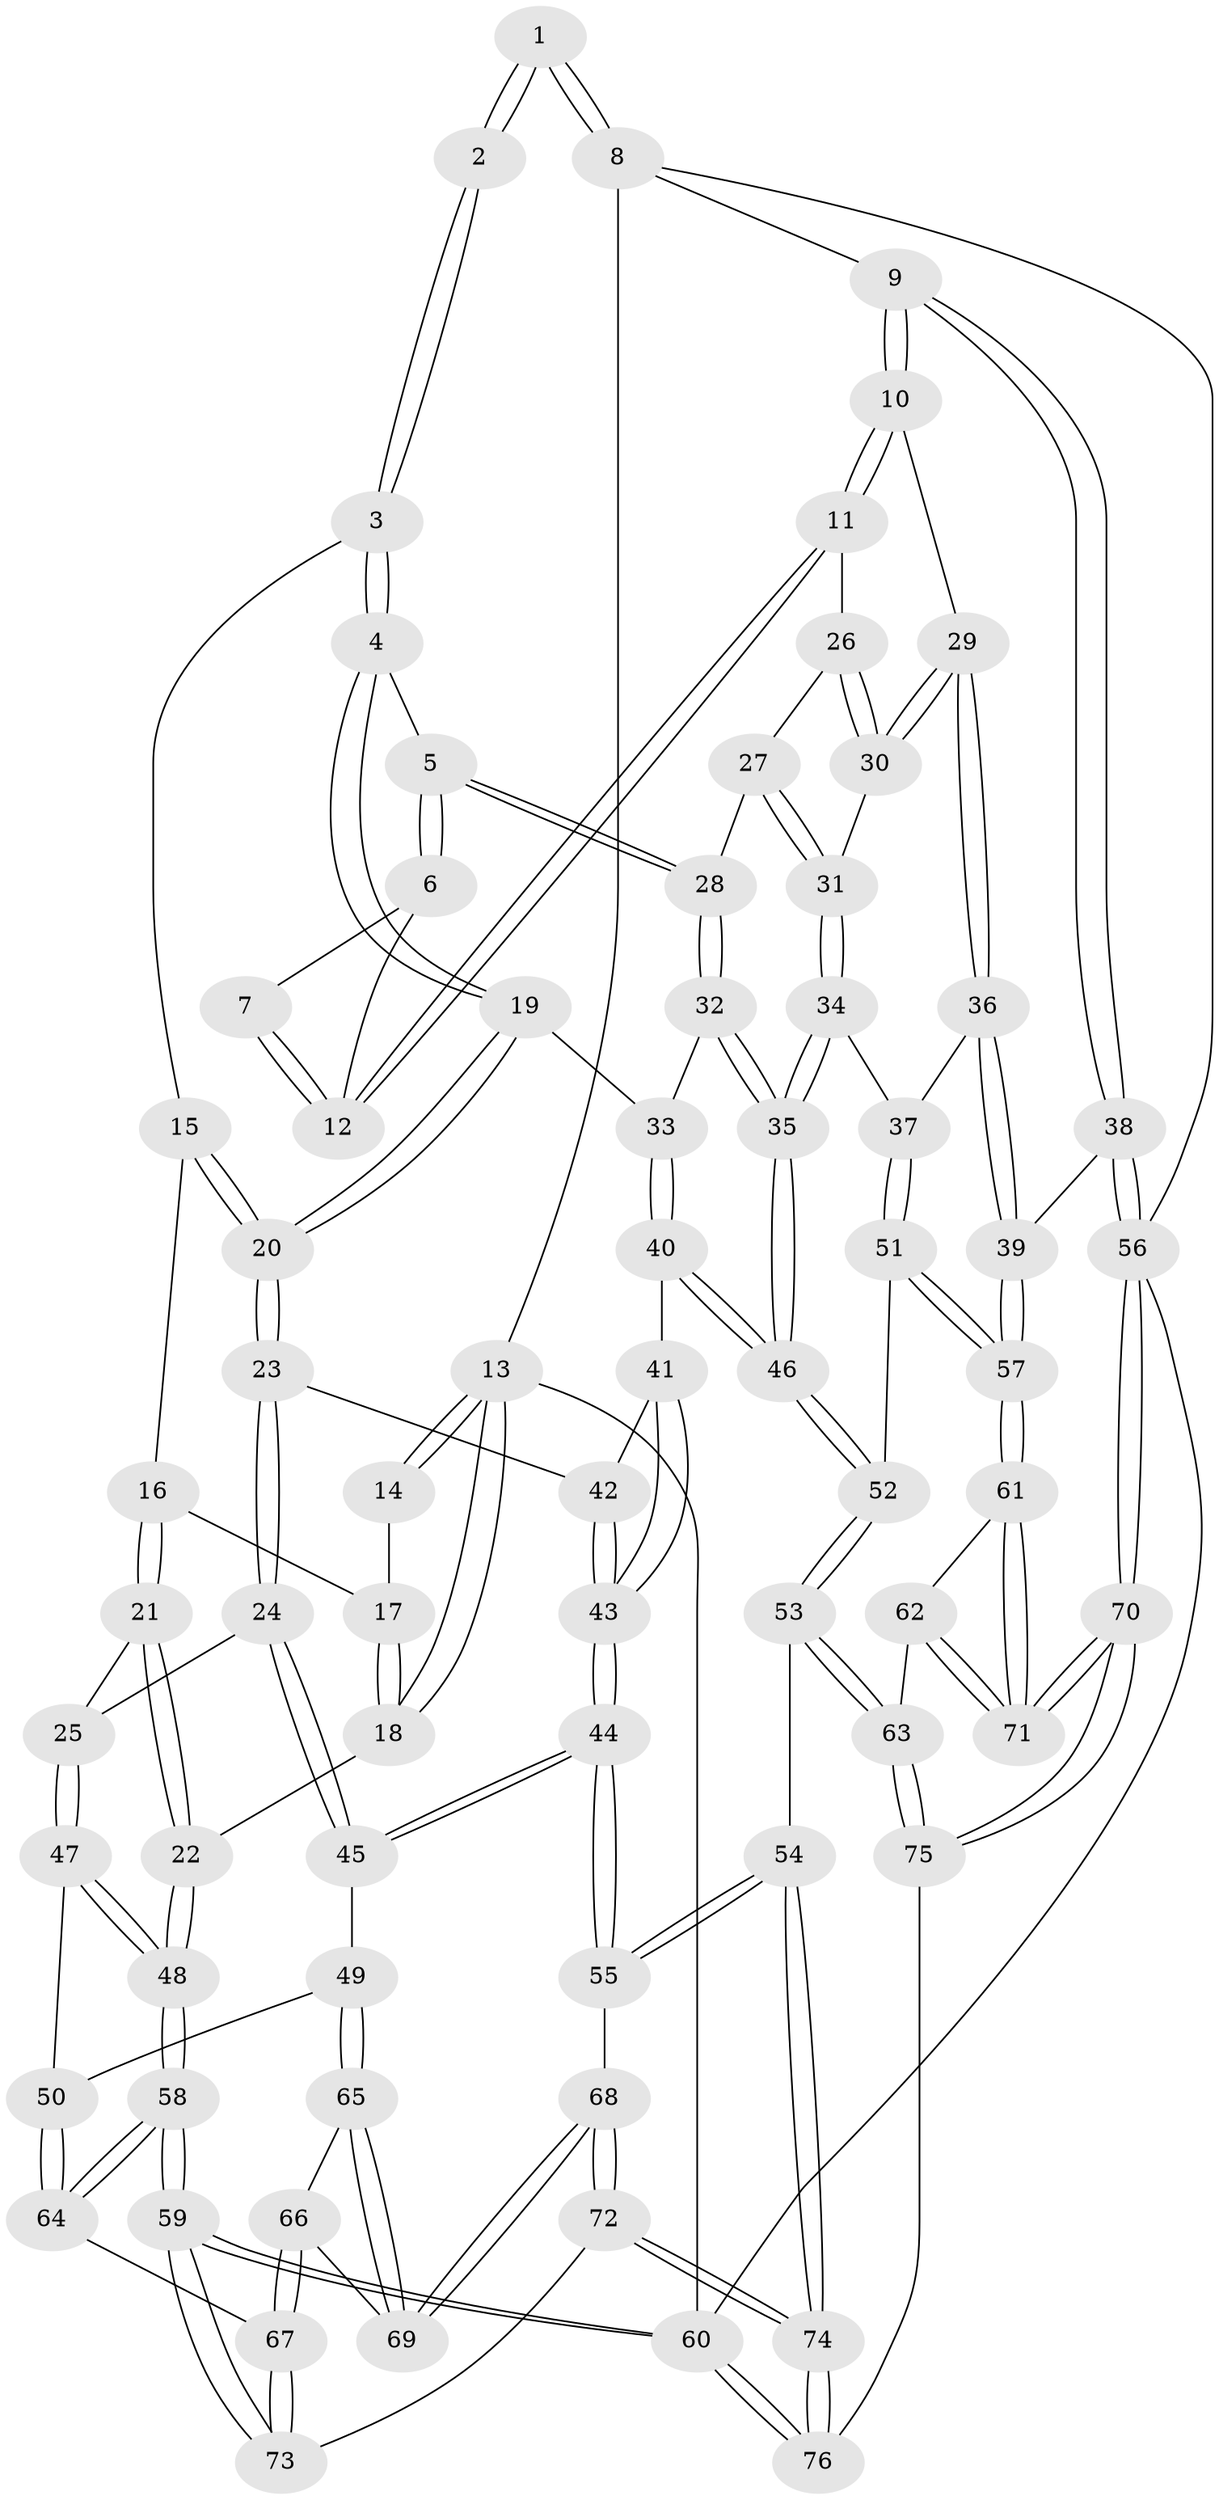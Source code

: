 // coarse degree distribution, {5: 0.34782608695652173, 4: 0.32608695652173914, 3: 0.17391304347826086, 6: 0.15217391304347827}
// Generated by graph-tools (version 1.1) at 2025/24/03/03/25 07:24:32]
// undirected, 76 vertices, 187 edges
graph export_dot {
graph [start="1"]
  node [color=gray90,style=filled];
  1 [pos="+0.8904897455747851+0"];
  2 [pos="+0.4298966120636524+0"];
  3 [pos="+0.42615089832529146+0"];
  4 [pos="+0.4753683158859829+0.12341539417693898"];
  5 [pos="+0.6192723901713222+0.2025653361595231"];
  6 [pos="+0.7033943971972109+0.15624381624278808"];
  7 [pos="+0.8450301943986636+0"];
  8 [pos="+1+0"];
  9 [pos="+1+0.2449303820262627"];
  10 [pos="+0.9875924675408201+0.24106318300942647"];
  11 [pos="+0.8809571043149891+0.22597109197647375"];
  12 [pos="+0.8447743161255745+0.19395349720799165"];
  13 [pos="+0+0"];
  14 [pos="+0.18855620029723433+0"];
  15 [pos="+0.15911357015538483+0.13724017765168514"];
  16 [pos="+0.1274121841289124+0.13843196565329746"];
  17 [pos="+0.10166708503622389+0.10364738527066583"];
  18 [pos="+0+0"];
  19 [pos="+0.3564007970112506+0.2789951689044266"];
  20 [pos="+0.3406447022740779+0.2879244345268528"];
  21 [pos="+0.07942238788213685+0.21649542628780458"];
  22 [pos="+0+0.3523831138748494"];
  23 [pos="+0.32866400132928536+0.30585327844341254"];
  24 [pos="+0.22404638104684554+0.3939900076721312"];
  25 [pos="+0.20598029814620805+0.3906616158085015"];
  26 [pos="+0.8632963157084755+0.24218040285879366"];
  27 [pos="+0.7355608883712116+0.28637559678696806"];
  28 [pos="+0.6285341024366312+0.2327833036641415"];
  29 [pos="+0.8312967347965096+0.3825347043220325"];
  30 [pos="+0.794452848834032+0.36464574687982787"];
  31 [pos="+0.784020653274204+0.36617490493029736"];
  32 [pos="+0.6140833104864376+0.3943287288119872"];
  33 [pos="+0.382896508433809+0.29944779180081915"];
  34 [pos="+0.7131233860890862+0.43384552765438905"];
  35 [pos="+0.6261176800708257+0.46384946999511073"];
  36 [pos="+0.9399040319714332+0.5048856181989553"];
  37 [pos="+0.8563779210926116+0.4916373588578433"];
  38 [pos="+1+0.4887801620175563"];
  39 [pos="+1+0.536841979085888"];
  40 [pos="+0.5297328237294088+0.4799914410892447"];
  41 [pos="+0.47620513808622533+0.4863137422069419"];
  42 [pos="+0.39462489760221536+0.4379505845141585"];
  43 [pos="+0.3383777239865268+0.5805180777371282"];
  44 [pos="+0.3037563779648752+0.6168804003201539"];
  45 [pos="+0.2680473961267137+0.6068864696941006"];
  46 [pos="+0.6109347952630216+0.4986469561119731"];
  47 [pos="+0+0.44460770666761756"];
  48 [pos="+0+0.4511984950007492"];
  49 [pos="+0.2460467872744399+0.6187023559975533"];
  50 [pos="+0.2172252413521765+0.6212732816921069"];
  51 [pos="+0.6554245613149517+0.5692936007670738"];
  52 [pos="+0.6213251102889386+0.5628077678221599"];
  53 [pos="+0.5336688320399414+0.7747201162559533"];
  54 [pos="+0.5311715349303593+0.7745721010967308"];
  55 [pos="+0.4442926936742162+0.7336655705216619"];
  56 [pos="+1+1"];
  57 [pos="+0.8899227242772249+0.6456510559885135"];
  58 [pos="+0+0.6104163502398837"];
  59 [pos="+0+1"];
  60 [pos="+0+1"];
  61 [pos="+0.8892286283635237+0.6481398942562763"];
  62 [pos="+0.633438495798106+0.7933026322340174"];
  63 [pos="+0.5419649722011988+0.7833023621220644"];
  64 [pos="+0.061314952589193464+0.6732471111218049"];
  65 [pos="+0.22959423736232612+0.6838806553195734"];
  66 [pos="+0.13262884978047096+0.785473142455831"];
  67 [pos="+0.10610468645035676+0.7929158819652915"];
  68 [pos="+0.23744549399056364+0.8435861496255967"];
  69 [pos="+0.21959866446620038+0.7929237790957073"];
  70 [pos="+1+1"];
  71 [pos="+0.902546586988321+0.9072520497214734"];
  72 [pos="+0.2164596199403826+0.913913440026952"];
  73 [pos="+0.09327487854184986+0.8561749123792868"];
  74 [pos="+0.2607735761604243+1"];
  75 [pos="+0.616751758503768+1"];
  76 [pos="+0.23310514818681682+1"];
  1 -- 2;
  1 -- 2;
  1 -- 8;
  1 -- 8;
  2 -- 3;
  2 -- 3;
  3 -- 4;
  3 -- 4;
  3 -- 15;
  4 -- 5;
  4 -- 19;
  4 -- 19;
  5 -- 6;
  5 -- 6;
  5 -- 28;
  5 -- 28;
  6 -- 7;
  6 -- 12;
  7 -- 12;
  7 -- 12;
  8 -- 9;
  8 -- 13;
  8 -- 56;
  9 -- 10;
  9 -- 10;
  9 -- 38;
  9 -- 38;
  10 -- 11;
  10 -- 11;
  10 -- 29;
  11 -- 12;
  11 -- 12;
  11 -- 26;
  13 -- 14;
  13 -- 14;
  13 -- 18;
  13 -- 18;
  13 -- 60;
  14 -- 17;
  15 -- 16;
  15 -- 20;
  15 -- 20;
  16 -- 17;
  16 -- 21;
  16 -- 21;
  17 -- 18;
  17 -- 18;
  18 -- 22;
  19 -- 20;
  19 -- 20;
  19 -- 33;
  20 -- 23;
  20 -- 23;
  21 -- 22;
  21 -- 22;
  21 -- 25;
  22 -- 48;
  22 -- 48;
  23 -- 24;
  23 -- 24;
  23 -- 42;
  24 -- 25;
  24 -- 45;
  24 -- 45;
  25 -- 47;
  25 -- 47;
  26 -- 27;
  26 -- 30;
  26 -- 30;
  27 -- 28;
  27 -- 31;
  27 -- 31;
  28 -- 32;
  28 -- 32;
  29 -- 30;
  29 -- 30;
  29 -- 36;
  29 -- 36;
  30 -- 31;
  31 -- 34;
  31 -- 34;
  32 -- 33;
  32 -- 35;
  32 -- 35;
  33 -- 40;
  33 -- 40;
  34 -- 35;
  34 -- 35;
  34 -- 37;
  35 -- 46;
  35 -- 46;
  36 -- 37;
  36 -- 39;
  36 -- 39;
  37 -- 51;
  37 -- 51;
  38 -- 39;
  38 -- 56;
  38 -- 56;
  39 -- 57;
  39 -- 57;
  40 -- 41;
  40 -- 46;
  40 -- 46;
  41 -- 42;
  41 -- 43;
  41 -- 43;
  42 -- 43;
  42 -- 43;
  43 -- 44;
  43 -- 44;
  44 -- 45;
  44 -- 45;
  44 -- 55;
  44 -- 55;
  45 -- 49;
  46 -- 52;
  46 -- 52;
  47 -- 48;
  47 -- 48;
  47 -- 50;
  48 -- 58;
  48 -- 58;
  49 -- 50;
  49 -- 65;
  49 -- 65;
  50 -- 64;
  50 -- 64;
  51 -- 52;
  51 -- 57;
  51 -- 57;
  52 -- 53;
  52 -- 53;
  53 -- 54;
  53 -- 63;
  53 -- 63;
  54 -- 55;
  54 -- 55;
  54 -- 74;
  54 -- 74;
  55 -- 68;
  56 -- 70;
  56 -- 70;
  56 -- 60;
  57 -- 61;
  57 -- 61;
  58 -- 59;
  58 -- 59;
  58 -- 64;
  58 -- 64;
  59 -- 60;
  59 -- 60;
  59 -- 73;
  59 -- 73;
  60 -- 76;
  60 -- 76;
  61 -- 62;
  61 -- 71;
  61 -- 71;
  62 -- 63;
  62 -- 71;
  62 -- 71;
  63 -- 75;
  63 -- 75;
  64 -- 67;
  65 -- 66;
  65 -- 69;
  65 -- 69;
  66 -- 67;
  66 -- 67;
  66 -- 69;
  67 -- 73;
  67 -- 73;
  68 -- 69;
  68 -- 69;
  68 -- 72;
  68 -- 72;
  70 -- 71;
  70 -- 71;
  70 -- 75;
  70 -- 75;
  72 -- 73;
  72 -- 74;
  72 -- 74;
  74 -- 76;
  74 -- 76;
  75 -- 76;
}
